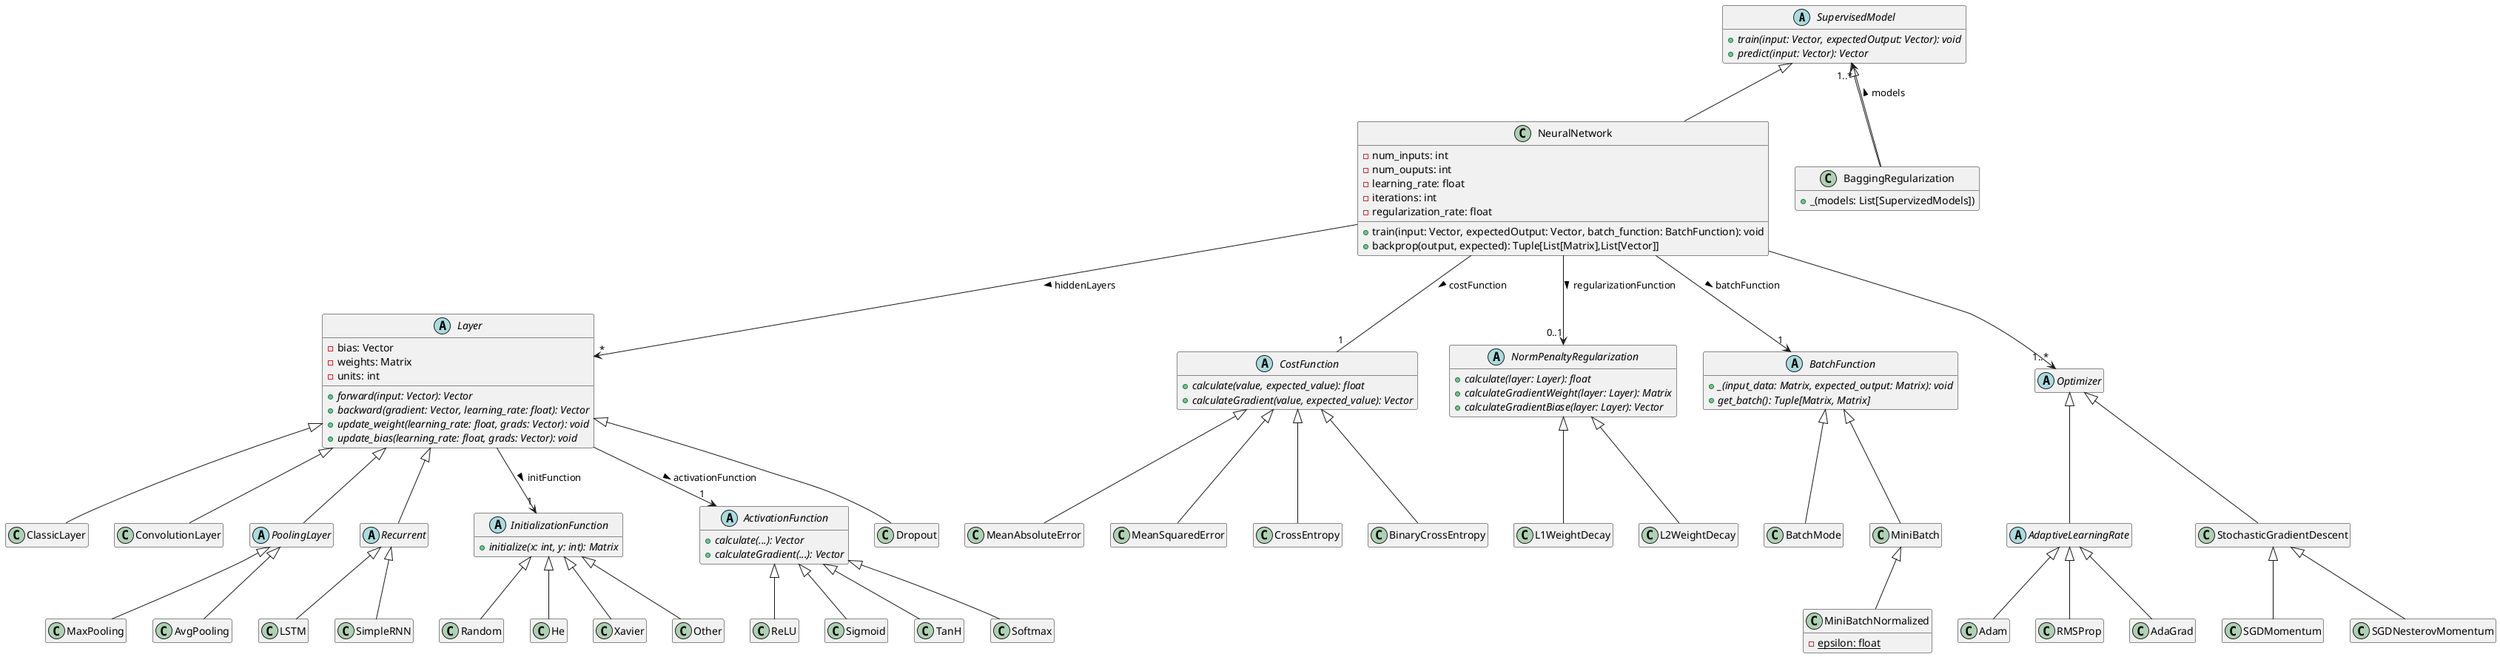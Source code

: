 @startuml
!pragma teoz true
skinparam shadowing false
' skinparam monochrome true
' hide footbox
hide empty members


SupervisedModel <|-- NeuralNetwork


Layer <|-- ClassicLayer
Layer <|-- ConvolutionLayer
Layer <|-- PoolingLayer
Layer <|-- Recurrent

PoolingLayer <|-- MaxPooling
PoolingLayer <|-- AvgPooling

Recurrent <|-- LSTM
Recurrent <|-- SimpleRNN


Layer --> "1" InitializationFunction: initFunction >



InitializationFunction <|-- Random
InitializationFunction <|-- He
InitializationFunction <|-- Xavier
InitializationFunction <|-- Other



NeuralNetwork -- "1" CostFunction : costFunction >
NeuralNetwork --> "*" Layer : hiddenLayers >

Layer --> "1" ActivationFunction : activationFunction >


CostFunction <|-- MeanAbsoluteError
CostFunction <|-- MeanSquaredError
CostFunction <|-- CrossEntropy
CostFunction <|-- BinaryCrossEntropy

ActivationFunction <|-- ReLU
ActivationFunction <|-- Sigmoid
ActivationFunction <|-- TanH
ActivationFunction <|-- Softmax


Layer <|-- Dropout

SupervisedModel <|-- BaggingRegularization
BaggingRegularization --> "1..*" SupervisedModel : models >



NeuralNetwork --> "0..1" NormPenaltyRegularization: regularizationFunction >



NormPenaltyRegularization <|-- L1WeightDecay
NormPenaltyRegularization <|-- L2WeightDecay
' CostFunction --> "0..1" NormPenaltyRegularization : regularizationFunction >



NeuralNetwork --> "1" BatchFunction: batchFunction >

BatchFunction <|-- BatchMode
BatchFunction <|-- MiniBatch
MiniBatch <|-- MiniBatchNormalized

NeuralNetwork --> "1..*" Optimizer

Optimizer <|-- AdaptiveLearningRate
Optimizer <|-- StochasticGradientDescent
AdaptiveLearningRate <|-- Adam
AdaptiveLearningRate <|-- RMSProp
AdaptiveLearningRate <|-- AdaGrad
StochasticGradientDescent <|-- SGDMomentum
StochasticGradientDescent <|-- SGDNesterovMomentum


abstract class SupervisedModel {
      {abstract} + train(input: Vector, expectedOutput: Vector): void
      {abstract} + predict(input: Vector): Vector
}

class NeuralNetwork {
      - num_inputs: int
      - num_ouputs: int
      - learning_rate: float
      - iterations: int
      - regularization_rate: float

      + train(input: Vector, expectedOutput: Vector, batch_function: BatchFunction): void
      + backprop(output, expected): Tuple[List[Matrix],List[Vector]]
}

abstract class CostFunction {
      {abstract} + calculate(value, expected_value): float
      {abstract} + calculateGradient(value, expected_value): Vector
}

class MeanAbsoluteError
class MeanSquaredError
class CrossEntropy
class BinaryCrossEntropy

abstract class Layer {
      - bias: Vector
      - weights: Matrix
      - units: int
      
      {abstract} + forward(input: Vector): Vector
      {abstract} + backward(gradient: Vector, learning_rate: float): Vector
      {abstract} + update_weight(learning_rate: float, grads: Vector): void
      {abstract} + update_bias(learning_rate: float, grads: Vector): void
}

class ClassicLayer
class ConvolutionLayer
class Dropout

abstract class Recurrent
class LSTM
class SimpleRNN

abstract class PoolingLayer
class MaxPooling
class AvgPooling


abstract class ActivationFunction {
      {abstract} + calculate(...): Vector
      {abstract} + calculateGradient(...): Vector
}

abstract class InitializationFunction {
	 {abstract} + initialize(x: int, y: int): Matrix
}

class Random
class He
class Xavier
class Other


class BaggingRegularization {
      + _(models: List[SupervizedModels])
}

abstract class NormPenaltyRegularization {
	 {abstract} + calculate(layer: Layer): float
	 {abstract} + calculateGradientWeight(layer: Layer): Matrix
	 {abstract} + calculateGradientBiase(layer: Layer): Vector
}

class L1WeightDecay
class L2WeightDecay

abstract class BatchFunction {
	 {abstract} + _(input_data: Matrix, expected_output: Matrix): void
	 {abstract} + get_batch(): Tuple[Matrix, Matrix]
}

class BatchMode
class MiniBatch

class MiniBatchNormalized {
      {static} - epsilon: float
}

abstract class Optimizer
abstract class AdaptiveLearningRate
class Adam
class AdaGrad
class RMSProp
abstract class StochasticGradientDescent
class StochasticGradientDescent


@enduml